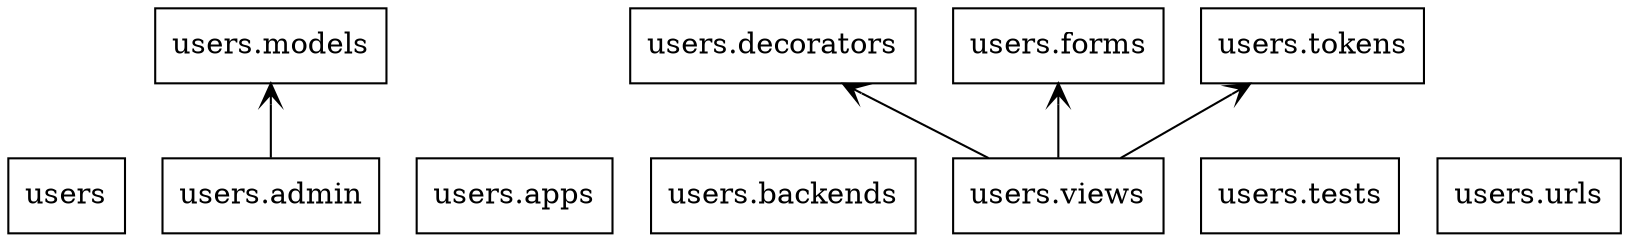digraph "packages" {
rankdir=BT
charset="utf-8"
"users" [color="black", label=<users>, shape="box", style="solid"];
"users.admin" [color="black", label=<users.admin>, shape="box", style="solid"];
"users.apps" [color="black", label=<users.apps>, shape="box", style="solid"];
"users.backends" [color="black", label=<users.backends>, shape="box", style="solid"];
"users.decorators" [color="black", label=<users.decorators>, shape="box", style="solid"];
"users.forms" [color="black", label=<users.forms>, shape="box", style="solid"];
"users.models" [color="black", label=<users.models>, shape="box", style="solid"];
"users.tests" [color="black", label=<users.tests>, shape="box", style="solid"];
"users.tokens" [color="black", label=<users.tokens>, shape="box", style="solid"];
"users.urls" [color="black", label=<users.urls>, shape="box", style="solid"];
"users.views" [color="black", label=<users.views>, shape="box", style="solid"];
"users.admin" -> "users.models" [arrowhead="open", arrowtail="none"];
"users.views" -> "users.decorators" [arrowhead="open", arrowtail="none"];
"users.views" -> "users.forms" [arrowhead="open", arrowtail="none"];
"users.views" -> "users.tokens" [arrowhead="open", arrowtail="none"];
}
